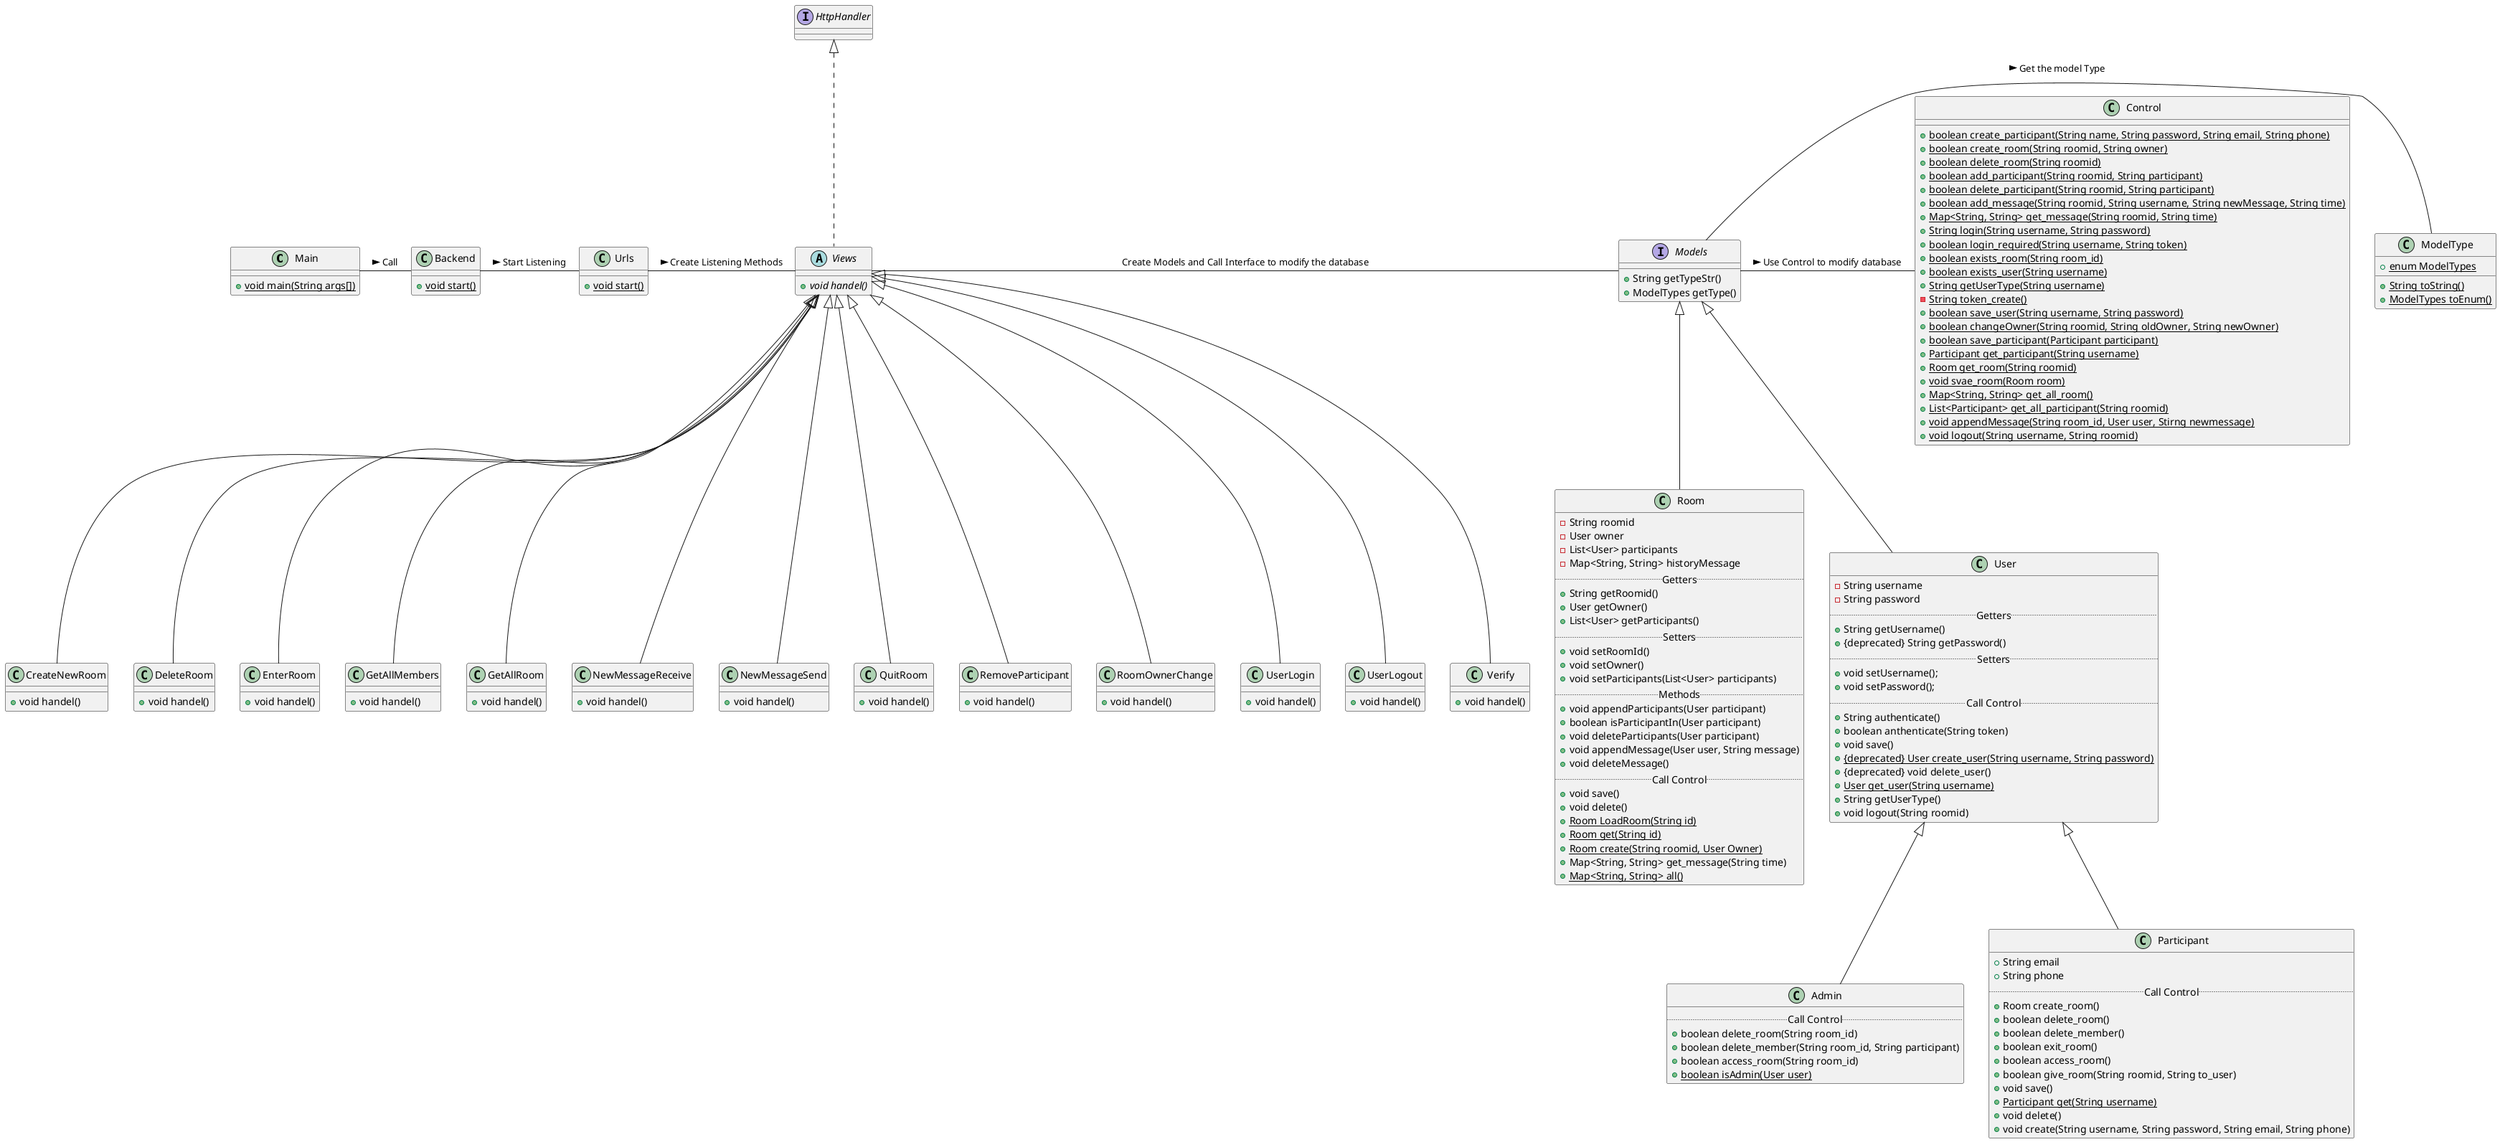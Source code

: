 @startuml
class Main {
    + {static} void main(String args[])
}
class Backend {
    + {static} void start()
}

interface HttpHandler

abstract class Views {
    + {abstract} void handel()
}
class CreateNewRoom {
    + void handel()
}
class DeleteRoom {
    + void handel()
}
class EnterRoom {
    + void handel()
}
class GetAllMembers {
    + void handel()
}
class GetAllRoom {
    + void handel()
}
class NewMessageReceive {
    + void handel()
}
class NewMessageSend {
    + void handel()
}
class QuitRoom {
    + void handel()
}
class RemoveParticipant {
    + void handel()
}
class RoomOwnerChange {
    + void handel()
}
class UserLogin {
    + void handel()
}
class UserLogout {
    + void handel()
}
class Verify {
    + void handel()
}

class Urls {
    + {static} void start()
}

interface Models {
    + String getTypeStr()
    + ModelTypes getType()
}
class ModelType {
    + {static} enum ModelTypes
    + {static} String toString()
    + {static} ModelTypes toEnum()
}
class User {
    - String username
    - String password
    .. Getters ..
    + String getUsername()
    + {deprecated} String getPassword()
    .. Setters ..
    + void setUsername();
    + void setPassword();
    .. Call Control ..
    + String authenticate()
    + boolean anthenticate(String token)
    + void save()
    + {deprecated} {static} User create_user(String username, String password)
    + {deprecated} void delete_user()
    + {static} User get_user(String username)
    + String getUserType()
    + void logout(String roomid)
}
class Room {
    - String roomid
    - User owner
    - List<User> participants
    - Map<String, String> historyMessage
    .. Getters ..
    + String getRoomid()
    + User getOwner()
    + List<User> getParticipants()
    .. Setters ..
    + void setRoomId()
    + void setOwner()
    + void setParticipants(List<User> participants)
    .. Methods ..
    + void appendParticipants(User participant)
    + boolean isParticipantIn(User participant)
    + void deleteParticipants(User participant)
    + void appendMessage(User user, String message)
    + void deleteMessage()
    .. Call Control ..
    + void save()
    + void delete()
    + {static} Room LoadRoom(String id)
    + {static} Room get(String id)
    + {static} Room create(String roomid, User Owner)
    + Map<String, String> get_message(String time)
    + {static} Map<String, String> all()
}
class Admin {
    .. Call Control ..
    + boolean delete_room(String room_id)
    + boolean delete_member(String room_id, String participant)
    + boolean access_room(String room_id)
    + {static} boolean isAdmin(User user)
}
class Participant {
    + String email
    + String phone
    .. Call Control ..
    + Room create_room()
    + boolean delete_room()
    + boolean delete_member()
    + boolean exit_room()
    + boolean access_room()
    + boolean give_room(String roomid, String to_user)
    + void save()
    + {static} Participant get(String username)
    + void delete()
    + void create(String username, String password, String email, String phone)
}

class Control {
    + {static} boolean create_participant(String name, String password, String email, String phone)
    + {static} boolean create_room(String roomid, String owner)
    + {static} boolean delete_room(String roomid)
    + {static} boolean add_participant(String roomid, String participant)
    + {static} boolean delete_participant(String roomid, String participant)
    + {static} boolean add_message(String roomid, String username, String newMessage, String time)
    + {static} Map<String, String> get_message(String roomid, String time)
    + {static} String login(String username, String password)
    + {static} boolean login_required(String username, String token)
    + {static} boolean exists_room(String room_id)
    + {static} boolean exists_user(String username)
    + {static} String getUserType(String username)
    - {static} String token_create()
    + {static} boolean save_user(String username, String password)
    + {static} boolean changeOwner(String roomid, String oldOwner, String newOwner)
    + {static} boolean save_participant(Participant participant)
    + {static} Participant get_participant(String username)
    + {static} Room get_room(String roomid)
    + {static} void svae_room(Room room)
    + {static} Map<String, String> get_all_room()
    + {static} List<Participant> get_all_participant(String roomid)
    + {static} void appendMessage(String room_id, User user, Stirng newmessage)
    + {static} void logout(String username, String roomid) 
}

HttpHandler <|.. Views
Views <|-- CreateNewRoom
Views <|-- DeleteRoom
Views <|-- EnterRoom
Views <|-- GetAllMembers
Views <|-- GetAllRoom
Views <|-- NewMessageReceive
Views <|-- NewMessageSend
Views <|-- QuitRoom
Views <|-- RemoveParticipant
Views <|-- RoomOwnerChange
Views <|-- UserLogin
Views <|-- UserLogout
Views <|-- Verify

Models <|-- Room
Models <|-- User
User <|-- Admin
User <|-- Participant

Models - ModelType : Get the model Type > 
Main - Backend : Call >
Backend - Urls : Start Listening >
Urls - Views : Create Listening Methods >
Views - Models : Create Models and Call Interface to modify the database

Models - Control : Use Control to modify database >
@enduml